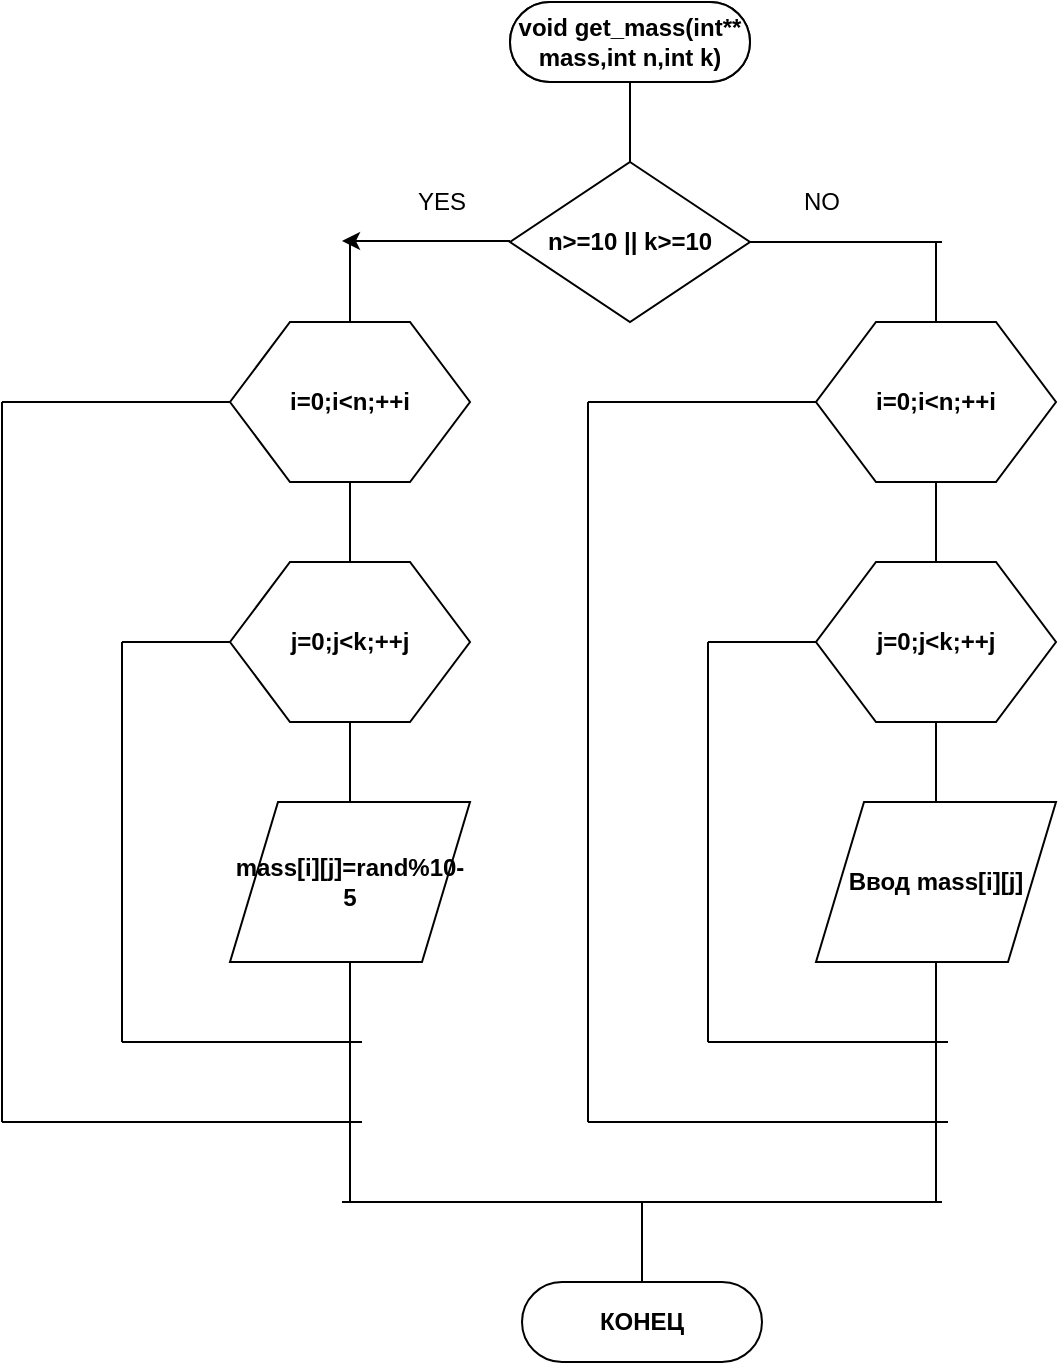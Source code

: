 <mxfile version="13.0.9" type="device"><diagram id="C5RBs43oDa-KdzZeNtuy" name="Page-1"><mxGraphModel dx="1646" dy="882" grid="1" gridSize="10" guides="1" tooltips="1" connect="1" arrows="1" fold="1" page="1" pageScale="1" pageWidth="827" pageHeight="1169" math="0" shadow="0"><root><mxCell id="WIyWlLk6GJQsqaUBKTNV-0"/><mxCell id="WIyWlLk6GJQsqaUBKTNV-1" parent="WIyWlLk6GJQsqaUBKTNV-0"/><mxCell id="vI2EMRayMZKuYSFaK8Wz-0" value="&lt;b&gt;void&lt;/b&gt; &lt;b&gt;get_mass(int** mass,int n,int k)&lt;/b&gt;" style="rounded=1;whiteSpace=wrap;html=1;arcSize=50;" vertex="1" parent="WIyWlLk6GJQsqaUBKTNV-1"><mxGeometry x="354" y="40" width="120" height="40" as="geometry"/></mxCell><mxCell id="vI2EMRayMZKuYSFaK8Wz-1" value="" style="endArrow=none;html=1;entryX=0.5;entryY=1;entryDx=0;entryDy=0;" edge="1" parent="WIyWlLk6GJQsqaUBKTNV-1" target="vI2EMRayMZKuYSFaK8Wz-0"><mxGeometry width="50" height="50" relative="1" as="geometry"><mxPoint x="414" y="120" as="sourcePoint"/><mxPoint x="580" y="390" as="targetPoint"/></mxGeometry></mxCell><mxCell id="vI2EMRayMZKuYSFaK8Wz-2" value="&lt;b&gt;i=0;i&amp;lt;n;++i&lt;/b&gt;" style="shape=hexagon;perimeter=hexagonPerimeter2;whiteSpace=wrap;html=1;" vertex="1" parent="WIyWlLk6GJQsqaUBKTNV-1"><mxGeometry x="214" y="200" width="120" height="80" as="geometry"/></mxCell><mxCell id="vI2EMRayMZKuYSFaK8Wz-3" value="" style="endArrow=none;html=1;entryX=0.5;entryY=1;entryDx=0;entryDy=0;" edge="1" parent="WIyWlLk6GJQsqaUBKTNV-1" target="vI2EMRayMZKuYSFaK8Wz-2"><mxGeometry width="50" height="50" relative="1" as="geometry"><mxPoint x="274" y="320" as="sourcePoint"/><mxPoint x="440" y="470" as="targetPoint"/></mxGeometry></mxCell><mxCell id="vI2EMRayMZKuYSFaK8Wz-4" value="&lt;b&gt;j=0;j&amp;lt;k;++j&lt;/b&gt;" style="shape=hexagon;perimeter=hexagonPerimeter2;whiteSpace=wrap;html=1;" vertex="1" parent="WIyWlLk6GJQsqaUBKTNV-1"><mxGeometry x="214" y="320" width="120" height="80" as="geometry"/></mxCell><mxCell id="vI2EMRayMZKuYSFaK8Wz-5" value="" style="endArrow=none;html=1;entryX=0.5;entryY=1;entryDx=0;entryDy=0;" edge="1" parent="WIyWlLk6GJQsqaUBKTNV-1" target="vI2EMRayMZKuYSFaK8Wz-4"><mxGeometry width="50" height="50" relative="1" as="geometry"><mxPoint x="274" y="440" as="sourcePoint"/><mxPoint x="440" y="470" as="targetPoint"/></mxGeometry></mxCell><mxCell id="vI2EMRayMZKuYSFaK8Wz-7" value="&lt;div&gt;&lt;b&gt;mass[i][j]=rand%10-5&lt;/b&gt;&lt;br&gt;&lt;/div&gt;" style="shape=parallelogram;perimeter=parallelogramPerimeter;whiteSpace=wrap;html=1;" vertex="1" parent="WIyWlLk6GJQsqaUBKTNV-1"><mxGeometry x="214" y="440" width="120" height="80" as="geometry"/></mxCell><mxCell id="vI2EMRayMZKuYSFaK8Wz-8" value="" style="endArrow=none;html=1;entryX=0.5;entryY=1;entryDx=0;entryDy=0;" edge="1" parent="WIyWlLk6GJQsqaUBKTNV-1" target="vI2EMRayMZKuYSFaK8Wz-7"><mxGeometry width="50" height="50" relative="1" as="geometry"><mxPoint x="274" y="640" as="sourcePoint"/><mxPoint x="440" y="470" as="targetPoint"/></mxGeometry></mxCell><mxCell id="vI2EMRayMZKuYSFaK8Wz-9" value="" style="endArrow=none;html=1;entryX=0;entryY=0.5;entryDx=0;entryDy=0;" edge="1" parent="WIyWlLk6GJQsqaUBKTNV-1" target="vI2EMRayMZKuYSFaK8Wz-4"><mxGeometry width="50" height="50" relative="1" as="geometry"><mxPoint x="160" y="360" as="sourcePoint"/><mxPoint x="440" y="470" as="targetPoint"/></mxGeometry></mxCell><mxCell id="vI2EMRayMZKuYSFaK8Wz-10" value="" style="endArrow=none;html=1;" edge="1" parent="WIyWlLk6GJQsqaUBKTNV-1"><mxGeometry width="50" height="50" relative="1" as="geometry"><mxPoint x="160" y="560" as="sourcePoint"/><mxPoint x="160" y="360" as="targetPoint"/></mxGeometry></mxCell><mxCell id="vI2EMRayMZKuYSFaK8Wz-11" value="" style="endArrow=none;html=1;" edge="1" parent="WIyWlLk6GJQsqaUBKTNV-1"><mxGeometry width="50" height="50" relative="1" as="geometry"><mxPoint x="160" y="560" as="sourcePoint"/><mxPoint x="280" y="560" as="targetPoint"/></mxGeometry></mxCell><mxCell id="vI2EMRayMZKuYSFaK8Wz-13" value="" style="endArrow=none;html=1;entryX=0.5;entryY=0;entryDx=0;entryDy=0;" edge="1" parent="WIyWlLk6GJQsqaUBKTNV-1" target="vI2EMRayMZKuYSFaK8Wz-33"><mxGeometry width="50" height="50" relative="1" as="geometry"><mxPoint x="567" y="160" as="sourcePoint"/><mxPoint x="744" y="590" as="targetPoint"/></mxGeometry></mxCell><mxCell id="vI2EMRayMZKuYSFaK8Wz-14" value="" style="endArrow=none;html=1;entryX=0;entryY=0.5;entryDx=0;entryDy=0;" edge="1" parent="WIyWlLk6GJQsqaUBKTNV-1" target="vI2EMRayMZKuYSFaK8Wz-2"><mxGeometry width="50" height="50" relative="1" as="geometry"><mxPoint x="100" y="240" as="sourcePoint"/><mxPoint x="440" y="500" as="targetPoint"/></mxGeometry></mxCell><mxCell id="vI2EMRayMZKuYSFaK8Wz-15" value="" style="endArrow=none;html=1;" edge="1" parent="WIyWlLk6GJQsqaUBKTNV-1"><mxGeometry width="50" height="50" relative="1" as="geometry"><mxPoint x="100" y="600" as="sourcePoint"/><mxPoint x="100" y="240" as="targetPoint"/></mxGeometry></mxCell><mxCell id="vI2EMRayMZKuYSFaK8Wz-16" value="" style="endArrow=none;html=1;" edge="1" parent="WIyWlLk6GJQsqaUBKTNV-1"><mxGeometry width="50" height="50" relative="1" as="geometry"><mxPoint x="100" y="600" as="sourcePoint"/><mxPoint x="280" y="600" as="targetPoint"/></mxGeometry></mxCell><mxCell id="vI2EMRayMZKuYSFaK8Wz-17" value="&lt;b&gt;КОНЕЦ&lt;/b&gt;" style="rounded=1;whiteSpace=wrap;html=1;arcSize=50;" vertex="1" parent="WIyWlLk6GJQsqaUBKTNV-1"><mxGeometry x="360" y="680" width="120" height="40" as="geometry"/></mxCell><mxCell id="vI2EMRayMZKuYSFaK8Wz-19" value="" style="endArrow=none;html=1;" edge="1" parent="WIyWlLk6GJQsqaUBKTNV-1"><mxGeometry width="50" height="50" relative="1" as="geometry"><mxPoint x="570" y="640" as="sourcePoint"/><mxPoint x="270" y="640" as="targetPoint"/></mxGeometry></mxCell><mxCell id="vI2EMRayMZKuYSFaK8Wz-22" value="&lt;b&gt;void&lt;/b&gt; &lt;b&gt;get_mass(int** mass,int n,int k)&lt;/b&gt;" style="rounded=1;whiteSpace=wrap;html=1;arcSize=50;" vertex="1" parent="WIyWlLk6GJQsqaUBKTNV-1"><mxGeometry x="354" y="40" width="120" height="40" as="geometry"/></mxCell><mxCell id="vI2EMRayMZKuYSFaK8Wz-23" value="" style="endArrow=none;html=1;entryX=0.5;entryY=1;entryDx=0;entryDy=0;" edge="1" parent="WIyWlLk6GJQsqaUBKTNV-1" target="vI2EMRayMZKuYSFaK8Wz-22"><mxGeometry width="50" height="50" relative="1" as="geometry"><mxPoint x="414" y="120" as="sourcePoint"/><mxPoint x="580" y="390" as="targetPoint"/></mxGeometry></mxCell><mxCell id="vI2EMRayMZKuYSFaK8Wz-24" value="&lt;b&gt;n&amp;gt;=10 || k&amp;gt;=10&lt;/b&gt;" style="rhombus;whiteSpace=wrap;html=1;" vertex="1" parent="WIyWlLk6GJQsqaUBKTNV-1"><mxGeometry x="354" y="120" width="120" height="80" as="geometry"/></mxCell><mxCell id="vI2EMRayMZKuYSFaK8Wz-27" value="" style="endArrow=none;html=1;exitX=0.5;exitY=0;exitDx=0;exitDy=0;" edge="1" parent="WIyWlLk6GJQsqaUBKTNV-1" source="vI2EMRayMZKuYSFaK8Wz-2"><mxGeometry width="50" height="50" relative="1" as="geometry"><mxPoint x="270" y="200" as="sourcePoint"/><mxPoint x="274" y="160" as="targetPoint"/></mxGeometry></mxCell><mxCell id="vI2EMRayMZKuYSFaK8Wz-28" value="" style="endArrow=classic;html=1;exitX=0;exitY=0.5;exitDx=0;exitDy=0;" edge="1" parent="WIyWlLk6GJQsqaUBKTNV-1"><mxGeometry width="50" height="50" relative="1" as="geometry"><mxPoint x="354" y="159.5" as="sourcePoint"/><mxPoint x="270" y="159.5" as="targetPoint"/></mxGeometry></mxCell><mxCell id="vI2EMRayMZKuYSFaK8Wz-29" value="" style="endArrow=none;html=1;entryX=1;entryY=0.5;entryDx=0;entryDy=0;" edge="1" parent="WIyWlLk6GJQsqaUBKTNV-1" target="vI2EMRayMZKuYSFaK8Wz-24"><mxGeometry width="50" height="50" relative="1" as="geometry"><mxPoint x="570" y="160" as="sourcePoint"/><mxPoint x="580" y="440" as="targetPoint"/></mxGeometry></mxCell><mxCell id="vI2EMRayMZKuYSFaK8Wz-31" value="YES" style="text;html=1;strokeColor=none;fillColor=none;align=center;verticalAlign=middle;whiteSpace=wrap;rounded=0;" vertex="1" parent="WIyWlLk6GJQsqaUBKTNV-1"><mxGeometry x="300" y="130" width="40" height="20" as="geometry"/></mxCell><mxCell id="vI2EMRayMZKuYSFaK8Wz-32" value="NO" style="text;html=1;strokeColor=none;fillColor=none;align=center;verticalAlign=middle;whiteSpace=wrap;rounded=0;" vertex="1" parent="WIyWlLk6GJQsqaUBKTNV-1"><mxGeometry x="490" y="130" width="40" height="20" as="geometry"/></mxCell><mxCell id="vI2EMRayMZKuYSFaK8Wz-33" value="&lt;b&gt;i=0;i&amp;lt;n;++i&lt;/b&gt;" style="shape=hexagon;perimeter=hexagonPerimeter2;whiteSpace=wrap;html=1;" vertex="1" parent="WIyWlLk6GJQsqaUBKTNV-1"><mxGeometry x="507" y="200" width="120" height="80" as="geometry"/></mxCell><mxCell id="vI2EMRayMZKuYSFaK8Wz-34" value="" style="endArrow=none;html=1;entryX=0.5;entryY=1;entryDx=0;entryDy=0;" edge="1" parent="WIyWlLk6GJQsqaUBKTNV-1" target="vI2EMRayMZKuYSFaK8Wz-33"><mxGeometry width="50" height="50" relative="1" as="geometry"><mxPoint x="567" y="320" as="sourcePoint"/><mxPoint x="733" y="470" as="targetPoint"/></mxGeometry></mxCell><mxCell id="vI2EMRayMZKuYSFaK8Wz-35" value="&lt;b&gt;j=0;j&amp;lt;k;++j&lt;/b&gt;" style="shape=hexagon;perimeter=hexagonPerimeter2;whiteSpace=wrap;html=1;" vertex="1" parent="WIyWlLk6GJQsqaUBKTNV-1"><mxGeometry x="507" y="320" width="120" height="80" as="geometry"/></mxCell><mxCell id="vI2EMRayMZKuYSFaK8Wz-36" value="" style="endArrow=none;html=1;entryX=0.5;entryY=1;entryDx=0;entryDy=0;" edge="1" parent="WIyWlLk6GJQsqaUBKTNV-1" target="vI2EMRayMZKuYSFaK8Wz-35"><mxGeometry width="50" height="50" relative="1" as="geometry"><mxPoint x="567" y="440" as="sourcePoint"/><mxPoint x="733" y="470" as="targetPoint"/></mxGeometry></mxCell><mxCell id="vI2EMRayMZKuYSFaK8Wz-37" value="&lt;b&gt;Ввод mass[i][j]&lt;/b&gt;" style="shape=parallelogram;perimeter=parallelogramPerimeter;whiteSpace=wrap;html=1;" vertex="1" parent="WIyWlLk6GJQsqaUBKTNV-1"><mxGeometry x="507" y="440" width="120" height="80" as="geometry"/></mxCell><mxCell id="vI2EMRayMZKuYSFaK8Wz-38" value="" style="endArrow=none;html=1;entryX=0.5;entryY=1;entryDx=0;entryDy=0;" edge="1" parent="WIyWlLk6GJQsqaUBKTNV-1" target="vI2EMRayMZKuYSFaK8Wz-37"><mxGeometry width="50" height="50" relative="1" as="geometry"><mxPoint x="567" y="640" as="sourcePoint"/><mxPoint x="733" y="470" as="targetPoint"/></mxGeometry></mxCell><mxCell id="vI2EMRayMZKuYSFaK8Wz-39" value="" style="endArrow=none;html=1;entryX=0;entryY=0.5;entryDx=0;entryDy=0;" edge="1" parent="WIyWlLk6GJQsqaUBKTNV-1" target="vI2EMRayMZKuYSFaK8Wz-35"><mxGeometry width="50" height="50" relative="1" as="geometry"><mxPoint x="453" y="360" as="sourcePoint"/><mxPoint x="733" y="470" as="targetPoint"/></mxGeometry></mxCell><mxCell id="vI2EMRayMZKuYSFaK8Wz-40" value="" style="endArrow=none;html=1;" edge="1" parent="WIyWlLk6GJQsqaUBKTNV-1"><mxGeometry width="50" height="50" relative="1" as="geometry"><mxPoint x="453" y="560" as="sourcePoint"/><mxPoint x="453" y="360" as="targetPoint"/></mxGeometry></mxCell><mxCell id="vI2EMRayMZKuYSFaK8Wz-41" value="" style="endArrow=none;html=1;" edge="1" parent="WIyWlLk6GJQsqaUBKTNV-1"><mxGeometry width="50" height="50" relative="1" as="geometry"><mxPoint x="453" y="560" as="sourcePoint"/><mxPoint x="573" y="560" as="targetPoint"/></mxGeometry></mxCell><mxCell id="vI2EMRayMZKuYSFaK8Wz-42" value="" style="endArrow=none;html=1;entryX=0;entryY=0.5;entryDx=0;entryDy=0;" edge="1" parent="WIyWlLk6GJQsqaUBKTNV-1" target="vI2EMRayMZKuYSFaK8Wz-33"><mxGeometry width="50" height="50" relative="1" as="geometry"><mxPoint x="393" y="240" as="sourcePoint"/><mxPoint x="733" y="500" as="targetPoint"/></mxGeometry></mxCell><mxCell id="vI2EMRayMZKuYSFaK8Wz-43" value="" style="endArrow=none;html=1;" edge="1" parent="WIyWlLk6GJQsqaUBKTNV-1"><mxGeometry width="50" height="50" relative="1" as="geometry"><mxPoint x="393" y="600" as="sourcePoint"/><mxPoint x="393" y="240" as="targetPoint"/></mxGeometry></mxCell><mxCell id="vI2EMRayMZKuYSFaK8Wz-44" value="" style="endArrow=none;html=1;" edge="1" parent="WIyWlLk6GJQsqaUBKTNV-1"><mxGeometry width="50" height="50" relative="1" as="geometry"><mxPoint x="393" y="600" as="sourcePoint"/><mxPoint x="573" y="600" as="targetPoint"/></mxGeometry></mxCell><mxCell id="vI2EMRayMZKuYSFaK8Wz-45" value="" style="endArrow=none;html=1;" edge="1" parent="WIyWlLk6GJQsqaUBKTNV-1"><mxGeometry width="50" height="50" relative="1" as="geometry"><mxPoint x="420" y="680" as="sourcePoint"/><mxPoint x="420" y="640" as="targetPoint"/></mxGeometry></mxCell></root></mxGraphModel></diagram></mxfile>